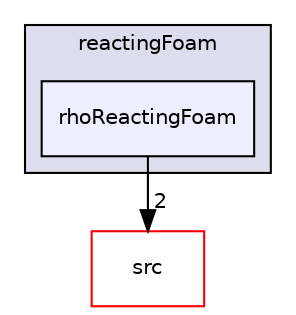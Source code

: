 digraph "applications/solvers/combustion/reactingFoam/rhoReactingFoam" {
  bgcolor=transparent;
  compound=true
  node [ fontsize="10", fontname="Helvetica"];
  edge [ labelfontsize="10", labelfontname="Helvetica"];
  subgraph clusterdir_77e43672d651fa6e6d24ffd29099bf96 {
    graph [ bgcolor="#ddddee", pencolor="black", label="reactingFoam" fontname="Helvetica", fontsize="10", URL="dir_77e43672d651fa6e6d24ffd29099bf96.html"]
  dir_6871e123dd38b2175e97272be7833389 [shape=box, label="rhoReactingFoam", style="filled", fillcolor="#eeeeff", pencolor="black", URL="dir_6871e123dd38b2175e97272be7833389.html"];
  }
  dir_68267d1309a1af8e8297ef4c3efbcdba [shape=box label="src" color="red" URL="dir_68267d1309a1af8e8297ef4c3efbcdba.html"];
  dir_6871e123dd38b2175e97272be7833389->dir_68267d1309a1af8e8297ef4c3efbcdba [headlabel="2", labeldistance=1.5 headhref="dir_000028_000708.html"];
}

